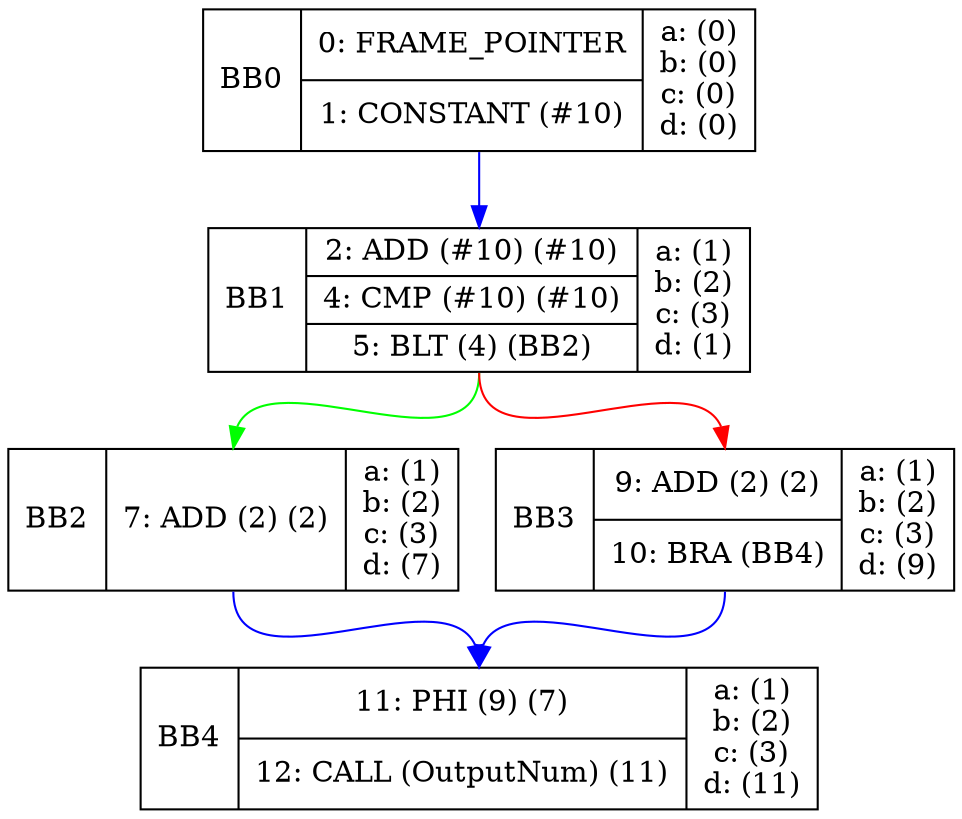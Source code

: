 digraph G {bb0[shape=record, label="<b>BB0 | {0: FRAME_POINTER|1: CONSTANT (#10)} | a: (0)\nb: (0)\nc: (0)\nd: (0)\n"]bb1[shape=record, label="<b>BB1 | {2: ADD (#10)  (#10)|4: CMP (#10)  (#10)|5: BLT (4) (BB2)} | a: (1)\nb: (2)\nc: (3)\nd: (1)\n"]bb2[shape=record, label="<b>BB2 | {7: ADD (2)  (2)} | a: (1)\nb: (2)\nc: (3)\nd: (7)\n"]bb3[shape=record, label="<b>BB3 | {9: ADD (2)  (2)|10: BRA (BB4)} | a: (1)\nb: (2)\nc: (3)\nd: (9)\n"]bb4[shape=record, label="<b>BB4 | {11: PHI (9)  (7)|12: CALL (OutputNum) (11)} | a: (1)\nb: (2)\nc: (3)\nd: (11)\n"]bb0:s -> bb1:n[color="blue"];bb1:s -> bb2:n[color="green"]; bb1:s -> bb3:n[color="red"];bb2:s -> bb4:n[color="blue"];bb3:s -> bb4:n[color="blue"];}